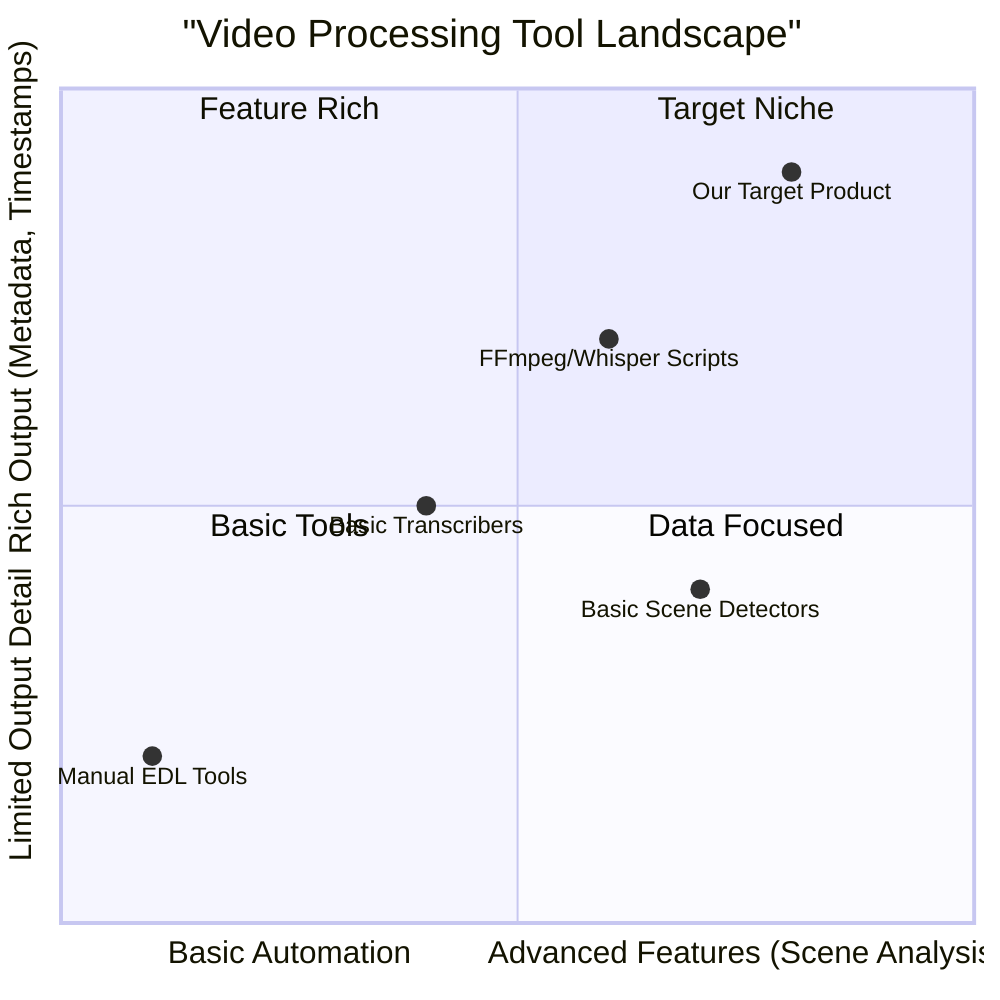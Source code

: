 quadrantChart
    title "Video Processing Tool Landscape"
    x-axis "Basic Automation" --> "Advanced Features (Scene Analysis)"
    y-axis "Limited Output Detail" --> "Rich Output (Metadata, Timestamps)"
    quadrant-1 "Target Niche"
    quadrant-2 "Feature Rich"
    quadrant-3 "Basic Tools"
    quadrant-4 "Data Focused"
    "Manual EDL Tools": [0.1, 0.2]
    "Basic Transcribers": [0.4, 0.5]
    "FFmpeg/Whisper Scripts": [0.6, 0.7]
    "Basic Scene Detectors": [0.7, 0.4]
    "Our Target Product": [0.8, 0.9]